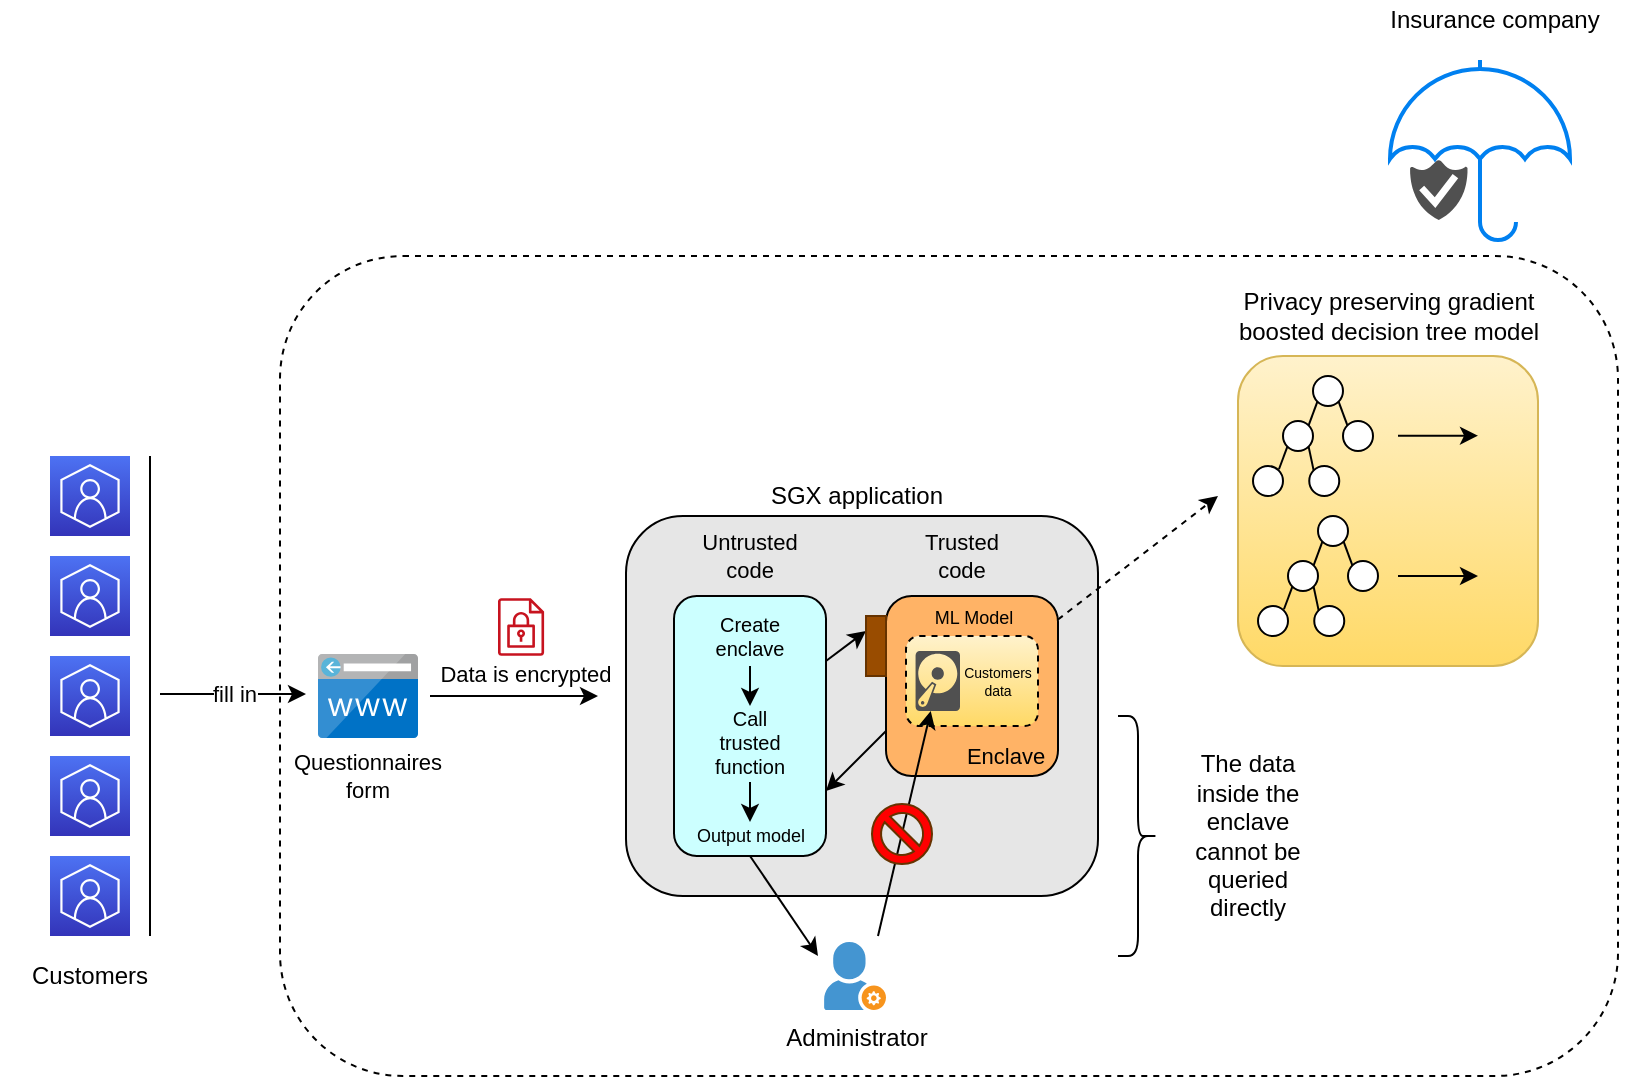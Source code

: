<mxfile version="13.7.9" type="device"><diagram id="pRTDTR0Z6Ta9ficP2ZbM" name="Page-1"><mxGraphModel dx="788" dy="518" grid="1" gridSize="10" guides="1" tooltips="1" connect="1" arrows="1" fold="1" page="1" pageScale="1" pageWidth="827" pageHeight="1169" math="0" shadow="0"><root><mxCell id="0"/><mxCell id="1" parent="0"/><mxCell id="r7TMxaHyI2375JWnS_FC-8" value="" style="rounded=1;whiteSpace=wrap;html=1;fontSize=7;fillColor=none;dashed=1;" vertex="1" parent="1"><mxGeometry x="140" y="148" width="669" height="410" as="geometry"/></mxCell><mxCell id="p7qjIy_C9RfpDIRI83RM-1" value="" style="outlineConnect=0;fontColor=#232F3E;gradientColor=#4D72F3;gradientDirection=north;fillColor=#3334B9;strokeColor=#ffffff;dashed=0;verticalLabelPosition=bottom;verticalAlign=top;align=center;html=1;fontSize=12;fontStyle=0;aspect=fixed;shape=mxgraph.aws4.resourceIcon;resIcon=mxgraph.aws4.customer_enablement;" parent="1" vertex="1"><mxGeometry x="25" y="248" width="40" height="40" as="geometry"/></mxCell><mxCell id="p7qjIy_C9RfpDIRI83RM-2" value="" style="outlineConnect=0;fontColor=#232F3E;gradientColor=#4D72F3;gradientDirection=north;fillColor=#3334B9;strokeColor=#ffffff;dashed=0;verticalLabelPosition=bottom;verticalAlign=top;align=center;html=1;fontSize=12;fontStyle=0;aspect=fixed;shape=mxgraph.aws4.resourceIcon;resIcon=mxgraph.aws4.customer_enablement;" parent="1" vertex="1"><mxGeometry x="25" y="298" width="40" height="40" as="geometry"/></mxCell><mxCell id="p7qjIy_C9RfpDIRI83RM-3" value="" style="outlineConnect=0;fontColor=#232F3E;gradientColor=#4D72F3;gradientDirection=north;fillColor=#3334B9;strokeColor=#ffffff;dashed=0;verticalLabelPosition=bottom;verticalAlign=top;align=center;html=1;fontSize=12;fontStyle=0;aspect=fixed;shape=mxgraph.aws4.resourceIcon;resIcon=mxgraph.aws4.customer_enablement;" parent="1" vertex="1"><mxGeometry x="25" y="348" width="40" height="40" as="geometry"/></mxCell><mxCell id="p7qjIy_C9RfpDIRI83RM-4" value="" style="outlineConnect=0;fontColor=#232F3E;gradientColor=#4D72F3;gradientDirection=north;fillColor=#3334B9;strokeColor=#ffffff;dashed=0;verticalLabelPosition=bottom;verticalAlign=top;align=center;html=1;fontSize=12;fontStyle=0;aspect=fixed;shape=mxgraph.aws4.resourceIcon;resIcon=mxgraph.aws4.customer_enablement;" parent="1" vertex="1"><mxGeometry x="25" y="398" width="40" height="40" as="geometry"/></mxCell><mxCell id="p7qjIy_C9RfpDIRI83RM-5" value="" style="outlineConnect=0;fontColor=#232F3E;gradientColor=#4D72F3;gradientDirection=north;fillColor=#3334B9;strokeColor=#ffffff;dashed=0;verticalLabelPosition=bottom;verticalAlign=top;align=center;html=1;fontSize=12;fontStyle=0;aspect=fixed;shape=mxgraph.aws4.resourceIcon;resIcon=mxgraph.aws4.customer_enablement;" parent="1" vertex="1"><mxGeometry x="25" y="448" width="40" height="40" as="geometry"/></mxCell><mxCell id="p7qjIy_C9RfpDIRI83RM-8" value="" style="group" parent="1" vertex="1" connectable="0"><mxGeometry x="695" y="50" width="90" height="90" as="geometry"/></mxCell><mxCell id="p7qjIy_C9RfpDIRI83RM-6" value="" style="html=1;verticalLabelPosition=bottom;align=center;labelBackgroundColor=#ffffff;verticalAlign=top;strokeWidth=2;strokeColor=#0080F0;shadow=0;dashed=0;shape=mxgraph.ios7.icons.umbrella;" parent="p7qjIy_C9RfpDIRI83RM-8" vertex="1"><mxGeometry width="90" height="90" as="geometry"/></mxCell><mxCell id="p7qjIy_C9RfpDIRI83RM-7" value="" style="pointerEvents=1;shadow=0;dashed=0;html=1;strokeColor=none;labelPosition=center;verticalLabelPosition=bottom;verticalAlign=top;align=center;fillColor=#505050;shape=mxgraph.mscae.intune.end_protection" parent="p7qjIy_C9RfpDIRI83RM-8" vertex="1"><mxGeometry x="10" y="50" width="28.8" height="30" as="geometry"/></mxCell><mxCell id="p7qjIy_C9RfpDIRI83RM-9" value="" style="aspect=fixed;html=1;points=[];align=center;image;fontSize=12;image=img/lib/mscae/CustomDomain.svg;" parent="1" vertex="1"><mxGeometry x="159" y="347" width="50" height="42" as="geometry"/></mxCell><mxCell id="p7qjIy_C9RfpDIRI83RM-10" value="" style="rounded=1;whiteSpace=wrap;html=1;fillColor=#E6E6E6;" parent="1" vertex="1"><mxGeometry x="313" y="278" width="236" height="190" as="geometry"/></mxCell><mxCell id="p7qjIy_C9RfpDIRI83RM-32" style="rounded=0;orthogonalLoop=1;jettySize=auto;html=1;exitX=1;exitY=0.25;exitDx=0;exitDy=0;entryX=0;entryY=0.25;entryDx=0;entryDy=0;fillColor=#B3B3B3;" parent="1" source="p7qjIy_C9RfpDIRI83RM-12" target="p7qjIy_C9RfpDIRI83RM-17" edge="1"><mxGeometry relative="1" as="geometry"/></mxCell><mxCell id="p7qjIy_C9RfpDIRI83RM-34" style="edgeStyle=none;rounded=0;orthogonalLoop=1;jettySize=auto;html=1;exitX=0.5;exitY=1;exitDx=0;exitDy=0;strokeColor=#000000;fillColor=#B3B3B3;" parent="1" source="p7qjIy_C9RfpDIRI83RM-12" edge="1"><mxGeometry relative="1" as="geometry"><mxPoint x="409" y="498" as="targetPoint"/></mxGeometry></mxCell><mxCell id="p7qjIy_C9RfpDIRI83RM-12" value="" style="rounded=1;whiteSpace=wrap;html=1;fillColor=#CCFFFF;" parent="1" vertex="1"><mxGeometry x="337" y="318" width="76" height="130" as="geometry"/></mxCell><mxCell id="p7qjIy_C9RfpDIRI83RM-33" style="edgeStyle=none;rounded=0;orthogonalLoop=1;jettySize=auto;html=1;exitX=0;exitY=0.75;exitDx=0;exitDy=0;entryX=1;entryY=0.75;entryDx=0;entryDy=0;strokeColor=#000000;fillColor=#B3B3B3;" parent="1" source="p7qjIy_C9RfpDIRI83RM-13" target="p7qjIy_C9RfpDIRI83RM-12" edge="1"><mxGeometry relative="1" as="geometry"/></mxCell><mxCell id="p7qjIy_C9RfpDIRI83RM-13" value="" style="rounded=1;whiteSpace=wrap;html=1;fillColor=#FFB366;" parent="1" vertex="1"><mxGeometry x="443" y="318" width="86" height="90" as="geometry"/></mxCell><mxCell id="p7qjIy_C9RfpDIRI83RM-14" value="Untrusted code" style="text;html=1;strokeColor=none;fillColor=none;align=center;verticalAlign=middle;whiteSpace=wrap;rounded=0;fontSize=11;" parent="1" vertex="1"><mxGeometry x="355" y="288" width="40" height="20" as="geometry"/></mxCell><mxCell id="p7qjIy_C9RfpDIRI83RM-15" value="Trusted code" style="text;html=1;strokeColor=none;fillColor=none;align=center;verticalAlign=middle;whiteSpace=wrap;rounded=0;fontSize=11;" parent="1" vertex="1"><mxGeometry x="461" y="288" width="40" height="20" as="geometry"/></mxCell><mxCell id="p7qjIy_C9RfpDIRI83RM-17" value="" style="rounded=0;whiteSpace=wrap;html=1;strokeColor=#663300;fillColor=#994C00;" parent="1" vertex="1"><mxGeometry x="433" y="328" width="10" height="30" as="geometry"/></mxCell><mxCell id="p7qjIy_C9RfpDIRI83RM-18" value="Enclave" style="text;html=1;strokeColor=none;fillColor=none;align=center;verticalAlign=middle;whiteSpace=wrap;rounded=0;fontSize=11;" parent="1" vertex="1"><mxGeometry x="483" y="388" width="40" height="20" as="geometry"/></mxCell><mxCell id="p7qjIy_C9RfpDIRI83RM-31" value="SGX application" style="text;html=1;strokeColor=none;fillColor=none;align=center;verticalAlign=middle;whiteSpace=wrap;rounded=0;" parent="1" vertex="1"><mxGeometry x="370.5" y="258" width="115" height="20" as="geometry"/></mxCell><mxCell id="p7qjIy_C9RfpDIRI83RM-40" value="" style="endArrow=none;html=1;strokeColor=#000000;fillColor=#B3B3B3;" parent="1" edge="1"><mxGeometry width="50" height="50" relative="1" as="geometry"><mxPoint x="75" y="488" as="sourcePoint"/><mxPoint x="75" y="248" as="targetPoint"/></mxGeometry></mxCell><mxCell id="p7qjIy_C9RfpDIRI83RM-41" value="fill in" style="endArrow=classic;html=1;strokeColor=#000000;fillColor=#B3B3B3;endSize=6;startSize=6;jumpSize=6;" parent="1" edge="1"><mxGeometry width="50" height="50" relative="1" as="geometry"><mxPoint x="80" y="367" as="sourcePoint"/><mxPoint x="153" y="367" as="targetPoint"/></mxGeometry></mxCell><mxCell id="p7qjIy_C9RfpDIRI83RM-42" value="" style="endArrow=classic;html=1;strokeColor=#000000;fillColor=#B3B3B3;" parent="1" edge="1"><mxGeometry width="50" height="50" relative="1" as="geometry"><mxPoint x="215" y="368" as="sourcePoint"/><mxPoint x="299" y="368" as="targetPoint"/></mxGeometry></mxCell><mxCell id="p7qjIy_C9RfpDIRI83RM-43" value="Insurance company" style="text;html=1;strokeColor=none;fillColor=none;align=center;verticalAlign=middle;whiteSpace=wrap;rounded=0;" parent="1" vertex="1"><mxGeometry x="675" y="20" width="145" height="20" as="geometry"/></mxCell><mxCell id="p7qjIy_C9RfpDIRI83RM-44" value="Customers" style="text;html=1;strokeColor=none;fillColor=none;align=center;verticalAlign=middle;whiteSpace=wrap;rounded=0;" parent="1" vertex="1"><mxGeometry y="498" width="90" height="20" as="geometry"/></mxCell><mxCell id="p7qjIy_C9RfpDIRI83RM-45" value="Questionnaires form" style="text;html=1;strokeColor=none;fillColor=none;align=center;verticalAlign=middle;whiteSpace=wrap;rounded=0;fontSize=11;" parent="1" vertex="1"><mxGeometry x="164" y="398" width="40" height="20" as="geometry"/></mxCell><mxCell id="p7qjIy_C9RfpDIRI83RM-50" value="" style="endArrow=classic;html=1;strokeColor=#000000;fillColor=#B3B3B3;dashed=1;" parent="1" source="p7qjIy_C9RfpDIRI83RM-13" edge="1"><mxGeometry width="50" height="50" relative="1" as="geometry"><mxPoint x="579" y="318" as="sourcePoint"/><mxPoint x="609" y="268" as="targetPoint"/></mxGeometry></mxCell><mxCell id="p7qjIy_C9RfpDIRI83RM-51" value="" style="rounded=1;whiteSpace=wrap;html=1;fillColor=#fff2cc;gradientColor=#ffd966;strokeColor=#d6b656;" parent="1" vertex="1"><mxGeometry x="619" y="198" width="150" height="155" as="geometry"/></mxCell><mxCell id="p7qjIy_C9RfpDIRI83RM-52" value="Privacy preserving gradient boosted decision tree model" style="text;html=1;strokeColor=none;fillColor=none;align=center;verticalAlign=middle;whiteSpace=wrap;rounded=0;" parent="1" vertex="1"><mxGeometry x="616.5" y="168" width="155" height="20" as="geometry"/></mxCell><mxCell id="p7qjIy_C9RfpDIRI83RM-122" value="" style="group" parent="1" vertex="1" connectable="0"><mxGeometry x="629" y="278" width="60" height="60" as="geometry"/></mxCell><mxCell id="p7qjIy_C9RfpDIRI83RM-123" value="" style="group" parent="p7qjIy_C9RfpDIRI83RM-122" vertex="1" connectable="0"><mxGeometry width="60" height="60" as="geometry"/></mxCell><mxCell id="p7qjIy_C9RfpDIRI83RM-124" value="" style="group" parent="p7qjIy_C9RfpDIRI83RM-123" vertex="1" connectable="0"><mxGeometry width="60" height="60" as="geometry"/></mxCell><mxCell id="p7qjIy_C9RfpDIRI83RM-125" value="" style="group" parent="p7qjIy_C9RfpDIRI83RM-124" vertex="1" connectable="0"><mxGeometry width="60" height="60" as="geometry"/></mxCell><mxCell id="p7qjIy_C9RfpDIRI83RM-126" value="" style="group" parent="p7qjIy_C9RfpDIRI83RM-125" vertex="1" connectable="0"><mxGeometry width="60" height="60" as="geometry"/></mxCell><mxCell id="p7qjIy_C9RfpDIRI83RM-127" value="" style="ellipse;whiteSpace=wrap;html=1;aspect=fixed;" parent="p7qjIy_C9RfpDIRI83RM-126" vertex="1"><mxGeometry x="30" width="15" height="15" as="geometry"/></mxCell><mxCell id="p7qjIy_C9RfpDIRI83RM-128" value="" style="ellipse;whiteSpace=wrap;html=1;aspect=fixed;" parent="p7qjIy_C9RfpDIRI83RM-126" vertex="1"><mxGeometry x="15" y="22.5" width="15" height="15" as="geometry"/></mxCell><mxCell id="p7qjIy_C9RfpDIRI83RM-129" style="edgeStyle=none;rounded=0;orthogonalLoop=1;jettySize=auto;html=1;exitX=0;exitY=1;exitDx=0;exitDy=0;entryX=1;entryY=0;entryDx=0;entryDy=0;strokeColor=#000000;fillColor=#B3B3B3;startArrow=none;startFill=0;endArrow=none;endFill=0;" parent="p7qjIy_C9RfpDIRI83RM-126" source="p7qjIy_C9RfpDIRI83RM-127" target="p7qjIy_C9RfpDIRI83RM-128" edge="1"><mxGeometry relative="1" as="geometry"/></mxCell><mxCell id="p7qjIy_C9RfpDIRI83RM-130" value="" style="ellipse;whiteSpace=wrap;html=1;aspect=fixed;" parent="p7qjIy_C9RfpDIRI83RM-126" vertex="1"><mxGeometry x="45" y="22.5" width="15" height="15" as="geometry"/></mxCell><mxCell id="p7qjIy_C9RfpDIRI83RM-131" style="edgeStyle=none;rounded=0;orthogonalLoop=1;jettySize=auto;html=1;exitX=1;exitY=1;exitDx=0;exitDy=0;entryX=0;entryY=0;entryDx=0;entryDy=0;startArrow=none;startFill=0;endArrow=none;endFill=0;strokeColor=#000000;fillColor=#B3B3B3;" parent="p7qjIy_C9RfpDIRI83RM-126" source="p7qjIy_C9RfpDIRI83RM-127" target="p7qjIy_C9RfpDIRI83RM-130" edge="1"><mxGeometry relative="1" as="geometry"/></mxCell><mxCell id="p7qjIy_C9RfpDIRI83RM-132" value="" style="ellipse;whiteSpace=wrap;html=1;aspect=fixed;" parent="p7qjIy_C9RfpDIRI83RM-126" vertex="1"><mxGeometry y="45" width="15" height="15" as="geometry"/></mxCell><mxCell id="p7qjIy_C9RfpDIRI83RM-133" style="edgeStyle=none;rounded=0;orthogonalLoop=1;jettySize=auto;html=1;exitX=0;exitY=1;exitDx=0;exitDy=0;entryX=0.866;entryY=0.109;entryDx=0;entryDy=0;entryPerimeter=0;startArrow=none;startFill=0;endArrow=none;endFill=0;strokeColor=#000000;fillColor=#B3B3B3;" parent="p7qjIy_C9RfpDIRI83RM-126" source="p7qjIy_C9RfpDIRI83RM-128" target="p7qjIy_C9RfpDIRI83RM-132" edge="1"><mxGeometry relative="1" as="geometry"/></mxCell><mxCell id="p7qjIy_C9RfpDIRI83RM-134" value="" style="ellipse;whiteSpace=wrap;html=1;aspect=fixed;" parent="p7qjIy_C9RfpDIRI83RM-126" vertex="1"><mxGeometry x="28.125" y="45" width="15" height="15" as="geometry"/></mxCell><mxCell id="p7qjIy_C9RfpDIRI83RM-135" style="edgeStyle=none;rounded=0;orthogonalLoop=1;jettySize=auto;html=1;exitX=1;exitY=1;exitDx=0;exitDy=0;entryX=0;entryY=0;entryDx=0;entryDy=0;startArrow=none;startFill=0;endArrow=none;endFill=0;strokeColor=#000000;fillColor=#B3B3B3;" parent="p7qjIy_C9RfpDIRI83RM-126" source="p7qjIy_C9RfpDIRI83RM-128" target="p7qjIy_C9RfpDIRI83RM-134" edge="1"><mxGeometry relative="1" as="geometry"/></mxCell><mxCell id="p7qjIy_C9RfpDIRI83RM-136" value="" style="group" parent="1" vertex="1" connectable="0"><mxGeometry x="626.5" y="208" width="60" height="60" as="geometry"/></mxCell><mxCell id="p7qjIy_C9RfpDIRI83RM-137" value="" style="group" parent="p7qjIy_C9RfpDIRI83RM-136" vertex="1" connectable="0"><mxGeometry width="60" height="60" as="geometry"/></mxCell><mxCell id="p7qjIy_C9RfpDIRI83RM-138" value="" style="group" parent="p7qjIy_C9RfpDIRI83RM-137" vertex="1" connectable="0"><mxGeometry width="60" height="60" as="geometry"/></mxCell><mxCell id="p7qjIy_C9RfpDIRI83RM-139" value="" style="group" parent="p7qjIy_C9RfpDIRI83RM-138" vertex="1" connectable="0"><mxGeometry width="60" height="60" as="geometry"/></mxCell><mxCell id="p7qjIy_C9RfpDIRI83RM-140" value="" style="group" parent="p7qjIy_C9RfpDIRI83RM-139" vertex="1" connectable="0"><mxGeometry width="60" height="60" as="geometry"/></mxCell><mxCell id="p7qjIy_C9RfpDIRI83RM-141" value="" style="ellipse;whiteSpace=wrap;html=1;aspect=fixed;" parent="p7qjIy_C9RfpDIRI83RM-140" vertex="1"><mxGeometry x="30" width="15" height="15" as="geometry"/></mxCell><mxCell id="p7qjIy_C9RfpDIRI83RM-142" value="" style="ellipse;whiteSpace=wrap;html=1;aspect=fixed;" parent="p7qjIy_C9RfpDIRI83RM-140" vertex="1"><mxGeometry x="15" y="22.5" width="15" height="15" as="geometry"/></mxCell><mxCell id="p7qjIy_C9RfpDIRI83RM-143" style="edgeStyle=none;rounded=0;orthogonalLoop=1;jettySize=auto;html=1;exitX=0;exitY=1;exitDx=0;exitDy=0;entryX=1;entryY=0;entryDx=0;entryDy=0;strokeColor=#000000;fillColor=#B3B3B3;startArrow=none;startFill=0;endArrow=none;endFill=0;" parent="p7qjIy_C9RfpDIRI83RM-140" source="p7qjIy_C9RfpDIRI83RM-141" target="p7qjIy_C9RfpDIRI83RM-142" edge="1"><mxGeometry relative="1" as="geometry"/></mxCell><mxCell id="p7qjIy_C9RfpDIRI83RM-144" value="" style="ellipse;whiteSpace=wrap;html=1;aspect=fixed;" parent="p7qjIy_C9RfpDIRI83RM-140" vertex="1"><mxGeometry x="45" y="22.5" width="15" height="15" as="geometry"/></mxCell><mxCell id="p7qjIy_C9RfpDIRI83RM-145" style="edgeStyle=none;rounded=0;orthogonalLoop=1;jettySize=auto;html=1;exitX=1;exitY=1;exitDx=0;exitDy=0;entryX=0;entryY=0;entryDx=0;entryDy=0;startArrow=none;startFill=0;endArrow=none;endFill=0;strokeColor=#000000;fillColor=#B3B3B3;" parent="p7qjIy_C9RfpDIRI83RM-140" source="p7qjIy_C9RfpDIRI83RM-141" target="p7qjIy_C9RfpDIRI83RM-144" edge="1"><mxGeometry relative="1" as="geometry"/></mxCell><mxCell id="p7qjIy_C9RfpDIRI83RM-146" value="" style="ellipse;whiteSpace=wrap;html=1;aspect=fixed;" parent="p7qjIy_C9RfpDIRI83RM-140" vertex="1"><mxGeometry y="45" width="15" height="15" as="geometry"/></mxCell><mxCell id="p7qjIy_C9RfpDIRI83RM-147" style="edgeStyle=none;rounded=0;orthogonalLoop=1;jettySize=auto;html=1;exitX=0;exitY=1;exitDx=0;exitDy=0;entryX=0.866;entryY=0.109;entryDx=0;entryDy=0;entryPerimeter=0;startArrow=none;startFill=0;endArrow=none;endFill=0;strokeColor=#000000;fillColor=#B3B3B3;" parent="p7qjIy_C9RfpDIRI83RM-140" source="p7qjIy_C9RfpDIRI83RM-142" target="p7qjIy_C9RfpDIRI83RM-146" edge="1"><mxGeometry relative="1" as="geometry"/></mxCell><mxCell id="p7qjIy_C9RfpDIRI83RM-148" value="" style="ellipse;whiteSpace=wrap;html=1;aspect=fixed;" parent="p7qjIy_C9RfpDIRI83RM-140" vertex="1"><mxGeometry x="28.125" y="45" width="15" height="15" as="geometry"/></mxCell><mxCell id="p7qjIy_C9RfpDIRI83RM-149" style="edgeStyle=none;rounded=0;orthogonalLoop=1;jettySize=auto;html=1;exitX=1;exitY=1;exitDx=0;exitDy=0;entryX=0;entryY=0;entryDx=0;entryDy=0;startArrow=none;startFill=0;endArrow=none;endFill=0;strokeColor=#000000;fillColor=#B3B3B3;" parent="p7qjIy_C9RfpDIRI83RM-140" source="p7qjIy_C9RfpDIRI83RM-142" target="p7qjIy_C9RfpDIRI83RM-148" edge="1"><mxGeometry relative="1" as="geometry"/></mxCell><mxCell id="p7qjIy_C9RfpDIRI83RM-151" value="" style="endArrow=classic;html=1;strokeColor=#000000;fillColor=#B3B3B3;" parent="1" edge="1"><mxGeometry width="50" height="50" relative="1" as="geometry"><mxPoint x="699" y="237.83" as="sourcePoint"/><mxPoint x="739" y="237.83" as="targetPoint"/></mxGeometry></mxCell><mxCell id="p7qjIy_C9RfpDIRI83RM-152" value="" style="endArrow=classic;html=1;strokeColor=#000000;fillColor=#B3B3B3;" parent="1" edge="1"><mxGeometry width="50" height="50" relative="1" as="geometry"><mxPoint x="699" y="308.0" as="sourcePoint"/><mxPoint x="739" y="308.0" as="targetPoint"/></mxGeometry></mxCell><mxCell id="Jjl4bPdlZm47ZKFtzBVj-7" style="edgeStyle=orthogonalEdgeStyle;rounded=0;orthogonalLoop=1;jettySize=auto;html=1;" parent="1" edge="1"><mxGeometry relative="1" as="geometry"><mxPoint x="375" y="353" as="sourcePoint"/><mxPoint x="375" y="373" as="targetPoint"/></mxGeometry></mxCell><mxCell id="Jjl4bPdlZm47ZKFtzBVj-3" value="Create enclave" style="text;html=1;strokeColor=none;fillColor=none;align=center;verticalAlign=middle;whiteSpace=wrap;rounded=0;fontSize=10;" parent="1" vertex="1"><mxGeometry x="355" y="328" width="40" height="20" as="geometry"/></mxCell><mxCell id="Jjl4bPdlZm47ZKFtzBVj-4" value="Call trusted function" style="text;html=1;strokeColor=none;fillColor=none;align=center;verticalAlign=middle;whiteSpace=wrap;rounded=0;fontSize=10;" parent="1" vertex="1"><mxGeometry x="355" y="381" width="40" height="20" as="geometry"/></mxCell><mxCell id="Jjl4bPdlZm47ZKFtzBVj-8" style="edgeStyle=orthogonalEdgeStyle;rounded=0;orthogonalLoop=1;jettySize=auto;html=1;" parent="1" edge="1"><mxGeometry relative="1" as="geometry"><mxPoint x="375.0" y="411" as="sourcePoint"/><mxPoint x="375.0" y="431" as="targetPoint"/></mxGeometry></mxCell><mxCell id="Jjl4bPdlZm47ZKFtzBVj-9" value="&lt;font style=&quot;font-size: 9px&quot;&gt;Output model&lt;/font&gt;" style="text;html=1;strokeColor=none;fillColor=none;align=center;verticalAlign=middle;whiteSpace=wrap;rounded=0;" parent="1" vertex="1"><mxGeometry x="342.5" y="427" width="65" height="20" as="geometry"/></mxCell><mxCell id="Jjl4bPdlZm47ZKFtzBVj-10" value="" style="rounded=1;whiteSpace=wrap;html=1;dashed=1;fillColor=#fff2cc;gradientColor=#ffd966;" parent="1" vertex="1"><mxGeometry x="453" y="338" width="66" height="45" as="geometry"/></mxCell><mxCell id="Jjl4bPdlZm47ZKFtzBVj-11" value="&lt;font style=&quot;font-size: 9px&quot;&gt;ML Model&lt;/font&gt;" style="text;html=1;strokeColor=none;fillColor=none;align=center;verticalAlign=middle;whiteSpace=wrap;rounded=0;fontSize=9;" parent="1" vertex="1"><mxGeometry x="443" y="319" width="88" height="20" as="geometry"/></mxCell><mxCell id="Jjl4bPdlZm47ZKFtzBVj-13" style="edgeStyle=none;rounded=0;orthogonalLoop=1;jettySize=auto;html=1;exitX=0.5;exitY=0;exitDx=0;exitDy=0;" parent="1" source="p7qjIy_C9RfpDIRI83RM-31" target="p7qjIy_C9RfpDIRI83RM-31" edge="1"><mxGeometry relative="1" as="geometry"/></mxCell><mxCell id="Jjl4bPdlZm47ZKFtzBVj-14" value="" style="shape=curlyBracket;whiteSpace=wrap;html=1;rounded=1;strokeColor=#000000;size=0.5;rotation=-180;" parent="1" vertex="1"><mxGeometry x="559" y="378" width="20" height="120" as="geometry"/></mxCell><mxCell id="Jjl4bPdlZm47ZKFtzBVj-15" value="The data inside the enclave cannot be queried directly" style="text;html=1;strokeColor=none;fillColor=none;align=center;verticalAlign=middle;whiteSpace=wrap;rounded=0;" parent="1" vertex="1"><mxGeometry x="589" y="383" width="70" height="110" as="geometry"/></mxCell><mxCell id="Jjl4bPdlZm47ZKFtzBVj-16" value="" style="outlineConnect=0;fontColor=#232F3E;gradientColor=none;fillColor=#C7131F;strokeColor=none;dashed=0;verticalLabelPosition=bottom;verticalAlign=top;align=center;html=1;fontSize=12;fontStyle=0;aspect=fixed;pointerEvents=1;shape=mxgraph.aws4.encrypted_data;" parent="1" vertex="1"><mxGeometry x="249" y="319" width="23.05" height="29" as="geometry"/></mxCell><mxCell id="Jjl4bPdlZm47ZKFtzBVj-18" value="Data is encrypted" style="text;html=1;strokeColor=none;fillColor=none;align=center;verticalAlign=middle;whiteSpace=wrap;rounded=0;fontSize=11;" parent="1" vertex="1"><mxGeometry x="206.53" y="347" width="112.47" height="20" as="geometry"/></mxCell><mxCell id="r7TMxaHyI2375JWnS_FC-1" value="Administrator" style="shadow=0;dashed=0;html=1;strokeColor=none;fillColor=#4495D1;labelPosition=center;verticalLabelPosition=bottom;verticalAlign=top;align=center;outlineConnect=0;shape=mxgraph.veeam.company_administrator;" vertex="1" parent="1"><mxGeometry x="412.07" y="491" width="30.93" height="34" as="geometry"/></mxCell><mxCell id="r7TMxaHyI2375JWnS_FC-3" value="" style="pointerEvents=1;shadow=0;dashed=0;html=1;strokeColor=none;fillColor=#505050;labelPosition=center;verticalLabelPosition=bottom;verticalAlign=top;outlineConnect=0;align=center;shape=mxgraph.office.devices.hard_disk;" vertex="1" parent="1"><mxGeometry x="457.78" y="345.5" width="22.22" height="30" as="geometry"/></mxCell><mxCell id="r7TMxaHyI2375JWnS_FC-4" value="&lt;font style=&quot;font-size: 7px;&quot;&gt;Customers data&lt;/font&gt;" style="text;html=1;strokeColor=none;fillColor=none;align=center;verticalAlign=middle;whiteSpace=wrap;rounded=0;fontSize=7;" vertex="1" parent="1"><mxGeometry x="482.5" y="350.5" width="32" height="20" as="geometry"/></mxCell><mxCell id="p7qjIy_C9RfpDIRI83RM-29" value="" style="endArrow=classic;html=1;fillColor=#B3B3B3;" parent="1" edge="1" target="r7TMxaHyI2375JWnS_FC-3"><mxGeometry width="50" height="50" relative="1" as="geometry"><mxPoint x="439" y="488" as="sourcePoint"/><mxPoint x="488.5" y="408" as="targetPoint"/></mxGeometry></mxCell><mxCell id="p7qjIy_C9RfpDIRI83RM-25" value="" style="verticalLabelPosition=bottom;verticalAlign=top;html=1;shape=mxgraph.basic.no_symbol;strokeColor=#663300;fillColor=#FF0000;" parent="1" vertex="1"><mxGeometry x="436" y="422" width="30" height="30" as="geometry"/></mxCell></root></mxGraphModel></diagram></mxfile>
